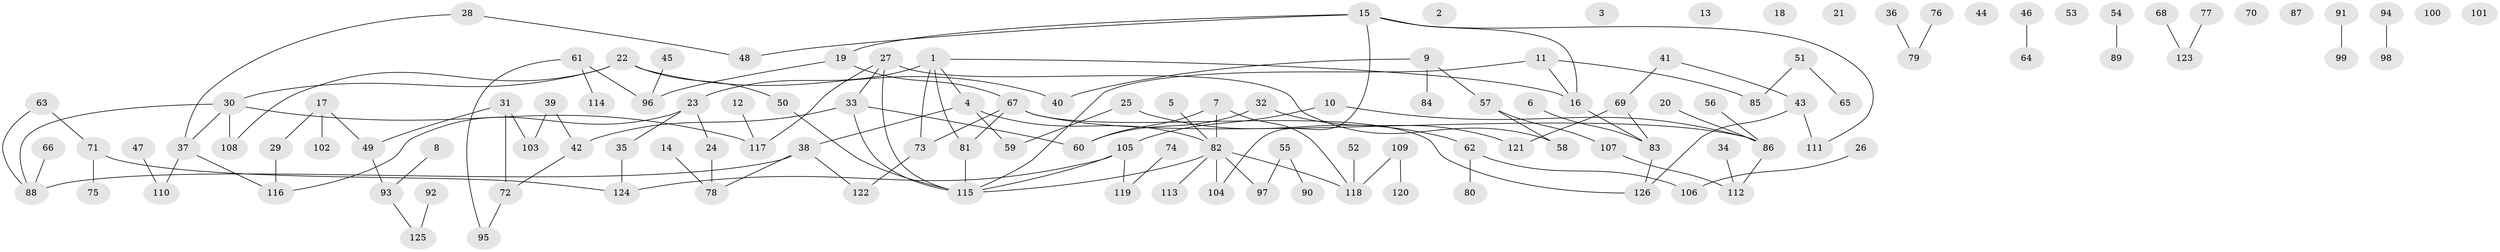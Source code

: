// Generated by graph-tools (version 1.1) at 2025/49/03/09/25 03:49:14]
// undirected, 126 vertices, 135 edges
graph export_dot {
graph [start="1"]
  node [color=gray90,style=filled];
  1;
  2;
  3;
  4;
  5;
  6;
  7;
  8;
  9;
  10;
  11;
  12;
  13;
  14;
  15;
  16;
  17;
  18;
  19;
  20;
  21;
  22;
  23;
  24;
  25;
  26;
  27;
  28;
  29;
  30;
  31;
  32;
  33;
  34;
  35;
  36;
  37;
  38;
  39;
  40;
  41;
  42;
  43;
  44;
  45;
  46;
  47;
  48;
  49;
  50;
  51;
  52;
  53;
  54;
  55;
  56;
  57;
  58;
  59;
  60;
  61;
  62;
  63;
  64;
  65;
  66;
  67;
  68;
  69;
  70;
  71;
  72;
  73;
  74;
  75;
  76;
  77;
  78;
  79;
  80;
  81;
  82;
  83;
  84;
  85;
  86;
  87;
  88;
  89;
  90;
  91;
  92;
  93;
  94;
  95;
  96;
  97;
  98;
  99;
  100;
  101;
  102;
  103;
  104;
  105;
  106;
  107;
  108;
  109;
  110;
  111;
  112;
  113;
  114;
  115;
  116;
  117;
  118;
  119;
  120;
  121;
  122;
  123;
  124;
  125;
  126;
  1 -- 4;
  1 -- 16;
  1 -- 23;
  1 -- 73;
  1 -- 81;
  4 -- 38;
  4 -- 59;
  4 -- 82;
  5 -- 82;
  6 -- 83;
  7 -- 60;
  7 -- 82;
  7 -- 118;
  8 -- 93;
  9 -- 40;
  9 -- 57;
  9 -- 84;
  10 -- 86;
  10 -- 105;
  11 -- 16;
  11 -- 85;
  11 -- 115;
  12 -- 117;
  14 -- 78;
  15 -- 16;
  15 -- 19;
  15 -- 48;
  15 -- 104;
  15 -- 111;
  16 -- 83;
  17 -- 29;
  17 -- 49;
  17 -- 102;
  19 -- 67;
  19 -- 96;
  20 -- 86;
  22 -- 30;
  22 -- 40;
  22 -- 50;
  22 -- 108;
  23 -- 24;
  23 -- 35;
  23 -- 116;
  24 -- 78;
  25 -- 59;
  25 -- 62;
  26 -- 106;
  27 -- 33;
  27 -- 58;
  27 -- 115;
  27 -- 117;
  28 -- 37;
  28 -- 48;
  29 -- 116;
  30 -- 37;
  30 -- 88;
  30 -- 108;
  30 -- 117;
  31 -- 49;
  31 -- 72;
  31 -- 103;
  32 -- 60;
  32 -- 121;
  33 -- 42;
  33 -- 60;
  33 -- 115;
  34 -- 112;
  35 -- 124;
  36 -- 79;
  37 -- 110;
  37 -- 116;
  38 -- 78;
  38 -- 88;
  38 -- 122;
  39 -- 42;
  39 -- 103;
  41 -- 43;
  41 -- 69;
  42 -- 72;
  43 -- 111;
  43 -- 126;
  45 -- 96;
  46 -- 64;
  47 -- 110;
  49 -- 93;
  50 -- 115;
  51 -- 65;
  51 -- 85;
  52 -- 118;
  54 -- 89;
  55 -- 90;
  55 -- 97;
  56 -- 86;
  57 -- 58;
  57 -- 107;
  61 -- 95;
  61 -- 96;
  61 -- 114;
  62 -- 80;
  62 -- 106;
  63 -- 71;
  63 -- 88;
  66 -- 88;
  67 -- 73;
  67 -- 81;
  67 -- 86;
  67 -- 126;
  68 -- 123;
  69 -- 83;
  69 -- 121;
  71 -- 75;
  71 -- 124;
  72 -- 95;
  73 -- 122;
  74 -- 119;
  76 -- 79;
  77 -- 123;
  81 -- 115;
  82 -- 97;
  82 -- 104;
  82 -- 113;
  82 -- 115;
  82 -- 118;
  83 -- 126;
  86 -- 112;
  91 -- 99;
  92 -- 125;
  93 -- 125;
  94 -- 98;
  105 -- 115;
  105 -- 119;
  105 -- 124;
  107 -- 112;
  109 -- 118;
  109 -- 120;
}
